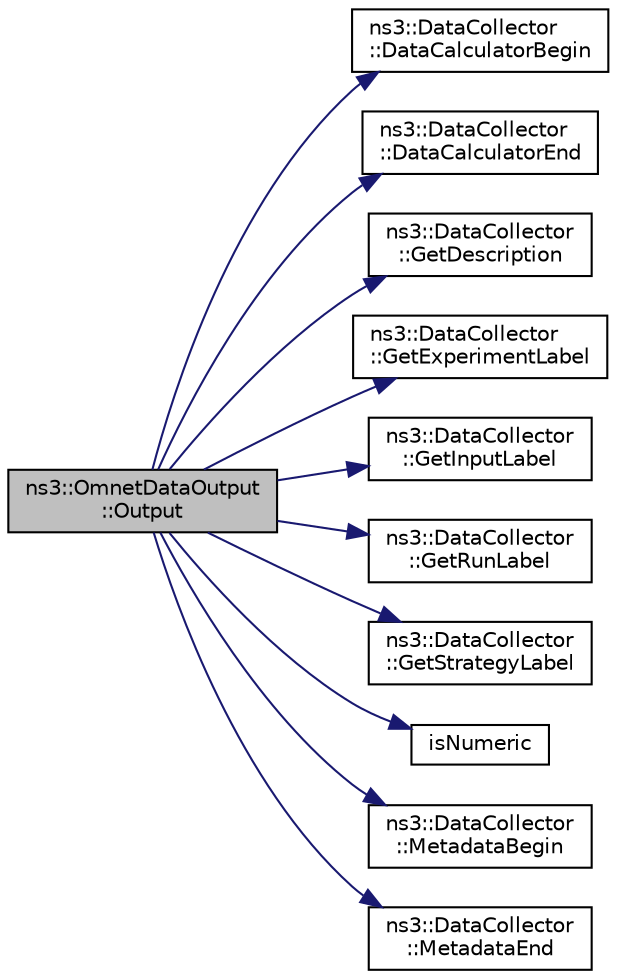 digraph "ns3::OmnetDataOutput::Output"
{
 // LATEX_PDF_SIZE
  edge [fontname="Helvetica",fontsize="10",labelfontname="Helvetica",labelfontsize="10"];
  node [fontname="Helvetica",fontsize="10",shape=record];
  rankdir="LR";
  Node1 [label="ns3::OmnetDataOutput\l::Output",height=0.2,width=0.4,color="black", fillcolor="grey75", style="filled", fontcolor="black",tooltip="Outputs information from the provided DataCollector."];
  Node1 -> Node2 [color="midnightblue",fontsize="10",style="solid",fontname="Helvetica"];
  Node2 [label="ns3::DataCollector\l::DataCalculatorBegin",height=0.2,width=0.4,color="black", fillcolor="white", style="filled",URL="$classns3_1_1_data_collector.html#a22716600bb9685d1da74ddef53355e6f",tooltip="Returns an iterator to the beginning of the DataCalculator list."];
  Node1 -> Node3 [color="midnightblue",fontsize="10",style="solid",fontname="Helvetica"];
  Node3 [label="ns3::DataCollector\l::DataCalculatorEnd",height=0.2,width=0.4,color="black", fillcolor="white", style="filled",URL="$classns3_1_1_data_collector.html#a26e656c86a375228ae49645c387ad201",tooltip="Returns an iterator to the past-the-end of the DataCalculator list."];
  Node1 -> Node4 [color="midnightblue",fontsize="10",style="solid",fontname="Helvetica"];
  Node4 [label="ns3::DataCollector\l::GetDescription",height=0.2,width=0.4,color="black", fillcolor="white", style="filled",URL="$classns3_1_1_data_collector.html#a42b2f74948ed46338916c6cd7bd8d9ea",tooltip="Return the description label."];
  Node1 -> Node5 [color="midnightblue",fontsize="10",style="solid",fontname="Helvetica"];
  Node5 [label="ns3::DataCollector\l::GetExperimentLabel",height=0.2,width=0.4,color="black", fillcolor="white", style="filled",URL="$classns3_1_1_data_collector.html#a15428f3fd17913a84459fb382bdd98f1",tooltip="Return the experiment label."];
  Node1 -> Node6 [color="midnightblue",fontsize="10",style="solid",fontname="Helvetica"];
  Node6 [label="ns3::DataCollector\l::GetInputLabel",height=0.2,width=0.4,color="black", fillcolor="white", style="filled",URL="$classns3_1_1_data_collector.html#afcad2c66bf77e2b1db1103df639088fe",tooltip="Return the input label."];
  Node1 -> Node7 [color="midnightblue",fontsize="10",style="solid",fontname="Helvetica"];
  Node7 [label="ns3::DataCollector\l::GetRunLabel",height=0.2,width=0.4,color="black", fillcolor="white", style="filled",URL="$classns3_1_1_data_collector.html#a554c42636cdf46b978d79e7d55f57bdc",tooltip="Return the runID label."];
  Node1 -> Node8 [color="midnightblue",fontsize="10",style="solid",fontname="Helvetica"];
  Node8 [label="ns3::DataCollector\l::GetStrategyLabel",height=0.2,width=0.4,color="black", fillcolor="white", style="filled",URL="$classns3_1_1_data_collector.html#a515ba024f6957c33cd500808deb5fc22",tooltip="Return the strategy label."];
  Node1 -> Node9 [color="midnightblue",fontsize="10",style="solid",fontname="Helvetica"];
  Node9 [label="isNumeric",height=0.2,width=0.4,color="black", fillcolor="white", style="filled",URL="$omnet-data-output_8cc.html#af747a0cbe4349a7cad54557b77696865",tooltip=" "];
  Node1 -> Node10 [color="midnightblue",fontsize="10",style="solid",fontname="Helvetica"];
  Node10 [label="ns3::DataCollector\l::MetadataBegin",height=0.2,width=0.4,color="black", fillcolor="white", style="filled",URL="$classns3_1_1_data_collector.html#a46dcf81704797c44d7194e7f14b43452",tooltip="Returns an iterator to the beginning of the metadata list."];
  Node1 -> Node11 [color="midnightblue",fontsize="10",style="solid",fontname="Helvetica"];
  Node11 [label="ns3::DataCollector\l::MetadataEnd",height=0.2,width=0.4,color="black", fillcolor="white", style="filled",URL="$classns3_1_1_data_collector.html#a49eac13159763a8ef234677e76afc708",tooltip="Returns an iterator to the past-the-end of the metadata list."];
}
